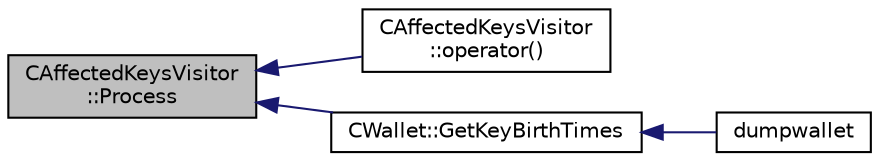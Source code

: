 digraph "CAffectedKeysVisitor::Process"
{
  edge [fontname="Helvetica",fontsize="10",labelfontname="Helvetica",labelfontsize="10"];
  node [fontname="Helvetica",fontsize="10",shape=record];
  rankdir="LR";
  Node56 [label="CAffectedKeysVisitor\l::Process",height=0.2,width=0.4,color="black", fillcolor="grey75", style="filled", fontcolor="black"];
  Node56 -> Node57 [dir="back",color="midnightblue",fontsize="10",style="solid",fontname="Helvetica"];
  Node57 [label="CAffectedKeysVisitor\l::operator()",height=0.2,width=0.4,color="black", fillcolor="white", style="filled",URL="$class_c_affected_keys_visitor.html#a01b52c5a4311ae3985d1e5753e033215"];
  Node56 -> Node58 [dir="back",color="midnightblue",fontsize="10",style="solid",fontname="Helvetica"];
  Node58 [label="CWallet::GetKeyBirthTimes",height=0.2,width=0.4,color="black", fillcolor="white", style="filled",URL="$class_c_wallet.html#acb2fdaf647fa2d812d58e998848e681d"];
  Node58 -> Node59 [dir="back",color="midnightblue",fontsize="10",style="solid",fontname="Helvetica"];
  Node59 [label="dumpwallet",height=0.2,width=0.4,color="black", fillcolor="white", style="filled",URL="$rpcdump_8cpp.html#a831ddf746d4f2500ba6f6c07f63445cd"];
}
